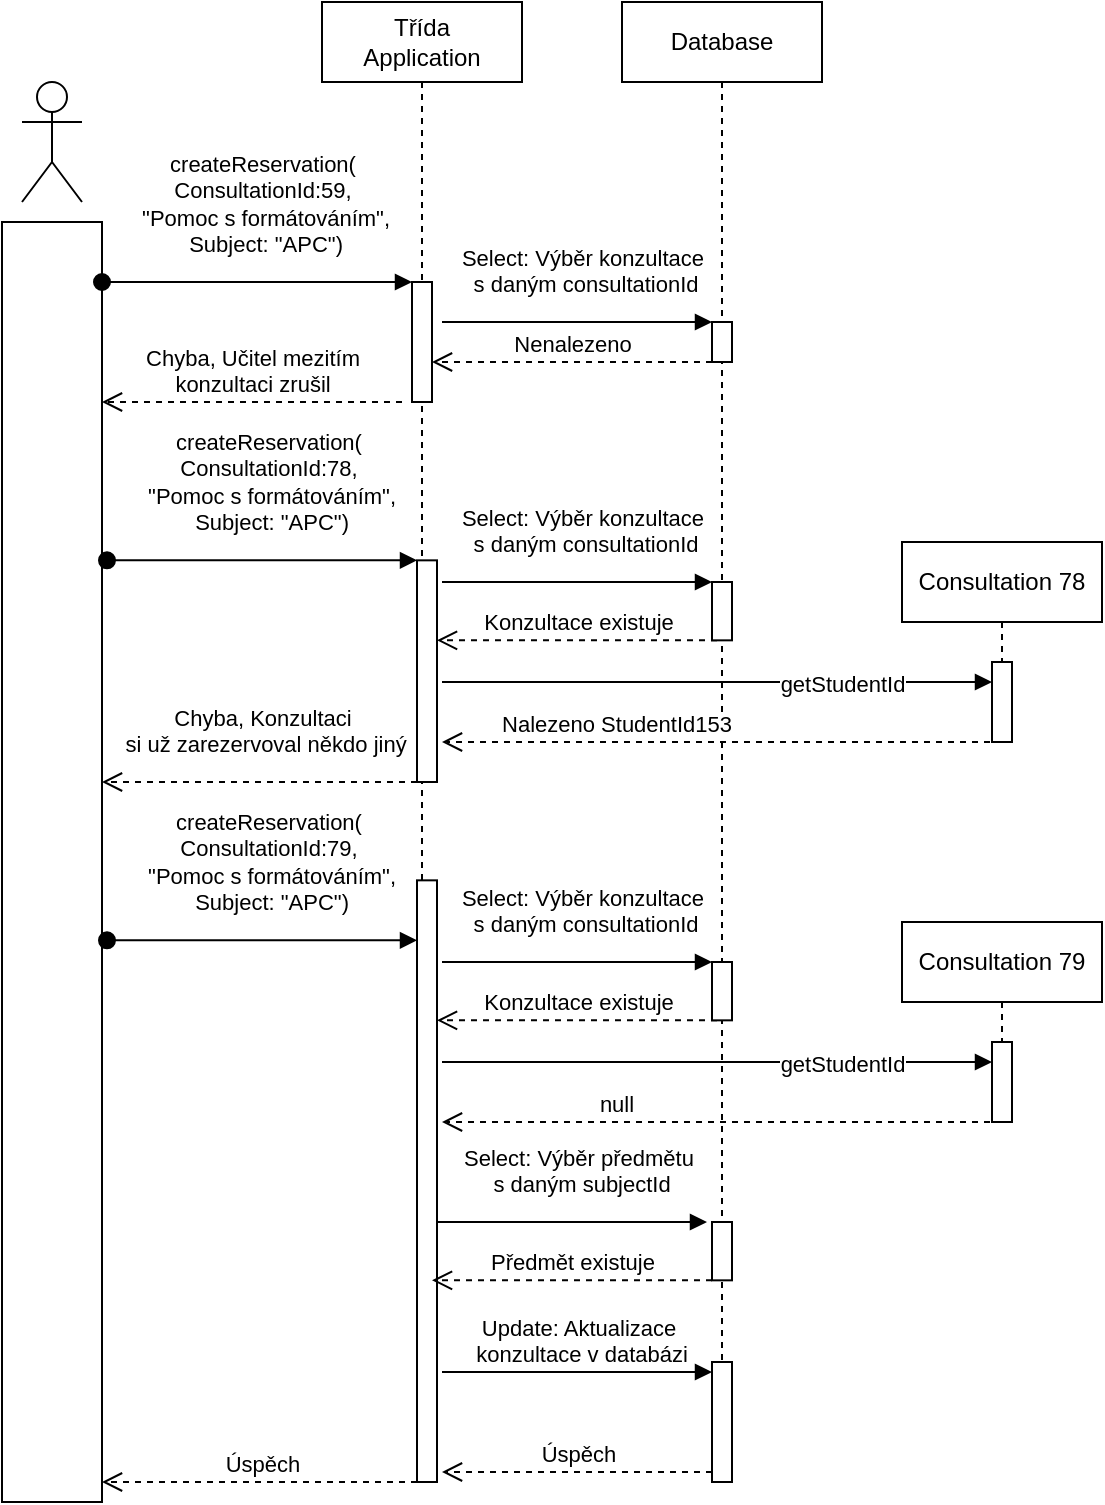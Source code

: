 <mxfile version="26.0.8">
  <diagram name="Page-1" id="2YBvvXClWsGukQMizWep">
    <mxGraphModel dx="369" dy="342" grid="1" gridSize="10" guides="1" tooltips="1" connect="1" arrows="1" fold="1" page="1" pageScale="1" pageWidth="850" pageHeight="1100" math="0" shadow="0">
      <root>
        <mxCell id="0" />
        <mxCell id="1" parent="0" />
        <mxCell id="jswa-1yXb8lZyvC2wWHK-1" value="" style="shape=umlActor;verticalLabelPosition=bottom;verticalAlign=top;html=1;" vertex="1" parent="1">
          <mxGeometry x="60" y="50" width="30" height="60" as="geometry" />
        </mxCell>
        <mxCell id="jswa-1yXb8lZyvC2wWHK-5" value="" style="html=1;points=[[0,0,0,0,5],[0,1,0,0,-5],[1,0,0,0,5],[1,1,0,0,-5]];perimeter=orthogonalPerimeter;outlineConnect=0;targetShapes=umlLifeline;portConstraint=eastwest;newEdgeStyle={&quot;curved&quot;:0,&quot;rounded&quot;:0};" vertex="1" parent="1">
          <mxGeometry x="50" y="120" width="50" height="640" as="geometry" />
        </mxCell>
        <mxCell id="jswa-1yXb8lZyvC2wWHK-9" value="Třída&lt;div&gt;Application&lt;/div&gt;" style="shape=umlLifeline;perimeter=lifelinePerimeter;whiteSpace=wrap;html=1;container=1;dropTarget=0;collapsible=0;recursiveResize=0;outlineConnect=0;portConstraint=eastwest;newEdgeStyle={&quot;curved&quot;:0,&quot;rounded&quot;:0};" vertex="1" parent="1">
          <mxGeometry x="210" y="10" width="100" height="740" as="geometry" />
        </mxCell>
        <mxCell id="jswa-1yXb8lZyvC2wWHK-16" value="" style="html=1;points=[[0,0,0,0,5],[0,1,0,0,-5],[1,0,0,0,5],[1,1,0,0,-5]];perimeter=orthogonalPerimeter;outlineConnect=0;targetShapes=umlLifeline;portConstraint=eastwest;newEdgeStyle={&quot;curved&quot;:0,&quot;rounded&quot;:0};" vertex="1" parent="jswa-1yXb8lZyvC2wWHK-9">
          <mxGeometry x="45" y="140" width="10" height="60" as="geometry" />
        </mxCell>
        <mxCell id="jswa-1yXb8lZyvC2wWHK-46" value="createReservation(&lt;br&gt;&lt;div&gt;&lt;span style=&quot;background-color: light-dark(#ffffff, var(--ge-dark-color, #121212)); color: light-dark(rgb(0, 0, 0), rgb(255, 255, 255));&quot;&gt;ConsultationId&lt;/span&gt;:78,&lt;div&gt;&amp;nbsp;&quot;Pomoc s formátováním&quot;,&lt;/div&gt;&lt;div&gt;&amp;nbsp;Subject: &quot;APC&quot;)&lt;/div&gt;&lt;/div&gt;" style="html=1;verticalAlign=bottom;startArrow=oval;endArrow=block;startSize=8;curved=0;rounded=0;" edge="1" parent="jswa-1yXb8lZyvC2wWHK-9" target="jswa-1yXb8lZyvC2wWHK-44">
          <mxGeometry x="0.032" y="10" relative="1" as="geometry">
            <mxPoint x="-107.5" y="279.17" as="sourcePoint" />
            <mxPoint x="42.5" y="279.17" as="targetPoint" />
            <mxPoint as="offset" />
          </mxGeometry>
        </mxCell>
        <mxCell id="jswa-1yXb8lZyvC2wWHK-47" value="Konzultace existuje" style="html=1;verticalAlign=bottom;endArrow=open;dashed=1;endSize=8;curved=0;rounded=0;" edge="1" parent="jswa-1yXb8lZyvC2wWHK-9">
          <mxGeometry relative="1" as="geometry">
            <mxPoint x="197.5" y="319.17" as="sourcePoint" />
            <mxPoint x="57.5" y="319.17" as="targetPoint" />
          </mxGeometry>
        </mxCell>
        <mxCell id="jswa-1yXb8lZyvC2wWHK-49" value="Chyba, Konzultaci&lt;div&gt;&amp;nbsp;si už zarezervoval někdo jiný&lt;/div&gt;" style="html=1;verticalAlign=bottom;endArrow=open;dashed=1;endSize=8;curved=0;rounded=0;" edge="1" parent="jswa-1yXb8lZyvC2wWHK-9" target="jswa-1yXb8lZyvC2wWHK-5">
          <mxGeometry x="-0.016" y="-10" relative="1" as="geometry">
            <mxPoint x="47.5" y="390" as="sourcePoint" />
            <mxPoint x="-102.5" y="390" as="targetPoint" />
            <mxPoint as="offset" />
          </mxGeometry>
        </mxCell>
        <mxCell id="jswa-1yXb8lZyvC2wWHK-44" value="" style="html=1;points=[[0,0,0,0,5],[0,1,0,0,-5],[1,0,0,0,5],[1,1,0,0,-5]];perimeter=orthogonalPerimeter;outlineConnect=0;targetShapes=umlLifeline;portConstraint=eastwest;newEdgeStyle={&quot;curved&quot;:0,&quot;rounded&quot;:0};" vertex="1" parent="jswa-1yXb8lZyvC2wWHK-9">
          <mxGeometry x="47.5" y="279.17" width="10" height="110.83" as="geometry" />
        </mxCell>
        <mxCell id="jswa-1yXb8lZyvC2wWHK-10" value="Database" style="shape=umlLifeline;perimeter=lifelinePerimeter;whiteSpace=wrap;html=1;container=1;dropTarget=0;collapsible=0;recursiveResize=0;outlineConnect=0;portConstraint=eastwest;newEdgeStyle={&quot;curved&quot;:0,&quot;rounded&quot;:0};" vertex="1" parent="1">
          <mxGeometry x="360" y="10" width="100" height="740" as="geometry" />
        </mxCell>
        <mxCell id="jswa-1yXb8lZyvC2wWHK-20" value="" style="html=1;points=[[0,0,0,0,5],[0,1,0,0,-5],[1,0,0,0,5],[1,1,0,0,-5]];perimeter=orthogonalPerimeter;outlineConnect=0;targetShapes=umlLifeline;portConstraint=eastwest;newEdgeStyle={&quot;curved&quot;:0,&quot;rounded&quot;:0};" vertex="1" parent="jswa-1yXb8lZyvC2wWHK-10">
          <mxGeometry x="45" y="160" width="10" height="20" as="geometry" />
        </mxCell>
        <mxCell id="jswa-1yXb8lZyvC2wWHK-45" value="" style="html=1;points=[[0,0,0,0,5],[0,1,0,0,-5],[1,0,0,0,5],[1,1,0,0,-5]];perimeter=orthogonalPerimeter;outlineConnect=0;targetShapes=umlLifeline;portConstraint=eastwest;newEdgeStyle={&quot;curved&quot;:0,&quot;rounded&quot;:0};" vertex="1" parent="jswa-1yXb8lZyvC2wWHK-10">
          <mxGeometry x="45" y="290" width="10" height="29.17" as="geometry" />
        </mxCell>
        <mxCell id="jswa-1yXb8lZyvC2wWHK-81" value="" style="html=1;points=[[0,0,0,0,5],[0,1,0,0,-5],[1,0,0,0,5],[1,1,0,0,-5]];perimeter=orthogonalPerimeter;outlineConnect=0;targetShapes=umlLifeline;portConstraint=eastwest;newEdgeStyle={&quot;curved&quot;:0,&quot;rounded&quot;:0};" vertex="1" parent="jswa-1yXb8lZyvC2wWHK-10">
          <mxGeometry x="45" y="610" width="10" height="29.17" as="geometry" />
        </mxCell>
        <mxCell id="jswa-1yXb8lZyvC2wWHK-92" value="" style="html=1;points=[[0,0,0,0,5],[0,1,0,0,-5],[1,0,0,0,5],[1,1,0,0,-5]];perimeter=orthogonalPerimeter;outlineConnect=0;targetShapes=umlLifeline;portConstraint=eastwest;newEdgeStyle={&quot;curved&quot;:0,&quot;rounded&quot;:0};" vertex="1" parent="jswa-1yXb8lZyvC2wWHK-10">
          <mxGeometry x="45" y="680" width="10" height="60" as="geometry" />
        </mxCell>
        <mxCell id="jswa-1yXb8lZyvC2wWHK-17" value="createReservation(&lt;div&gt;ConsultationId:59,&lt;div&gt;&amp;nbsp;&quot;Pomoc s formátováním&quot;,&lt;/div&gt;&lt;div&gt;&amp;nbsp;Subject: &quot;APC&quot;)&lt;/div&gt;&lt;/div&gt;" style="html=1;verticalAlign=bottom;startArrow=oval;endArrow=block;startSize=8;curved=0;rounded=0;" edge="1" target="jswa-1yXb8lZyvC2wWHK-16" parent="1">
          <mxGeometry x="0.032" y="10" relative="1" as="geometry">
            <mxPoint x="100" y="150" as="sourcePoint" />
            <mxPoint x="250" y="150" as="targetPoint" />
            <mxPoint as="offset" />
          </mxGeometry>
        </mxCell>
        <mxCell id="jswa-1yXb8lZyvC2wWHK-25" value="Nenalezeno" style="html=1;verticalAlign=bottom;endArrow=open;dashed=1;endSize=8;curved=0;rounded=0;" edge="1" parent="1">
          <mxGeometry relative="1" as="geometry">
            <mxPoint x="405" y="190" as="sourcePoint" />
            <mxPoint x="265" y="190" as="targetPoint" />
          </mxGeometry>
        </mxCell>
        <mxCell id="jswa-1yXb8lZyvC2wWHK-35" value="Select: Výběr konzultace&lt;div&gt;&amp;nbsp;s daným consultationId&lt;/div&gt;" style="html=1;verticalAlign=bottom;endArrow=block;curved=0;rounded=0;" edge="1" parent="1" target="jswa-1yXb8lZyvC2wWHK-20">
          <mxGeometry x="0.037" y="10" width="80" relative="1" as="geometry">
            <mxPoint x="270" y="170" as="sourcePoint" />
            <mxPoint x="405" y="160" as="targetPoint" />
            <mxPoint as="offset" />
          </mxGeometry>
        </mxCell>
        <mxCell id="jswa-1yXb8lZyvC2wWHK-36" value="Chyba, Učitel mezitím&lt;div&gt;konzultaci zrušil&lt;/div&gt;" style="html=1;verticalAlign=bottom;endArrow=open;dashed=1;endSize=8;curved=0;rounded=0;" edge="1" parent="1" target="jswa-1yXb8lZyvC2wWHK-5">
          <mxGeometry relative="1" as="geometry">
            <mxPoint x="250" y="210" as="sourcePoint" />
            <mxPoint x="110" y="210" as="targetPoint" />
          </mxGeometry>
        </mxCell>
        <mxCell id="jswa-1yXb8lZyvC2wWHK-48" value="Select: Výběr konzultace&lt;div&gt;&amp;nbsp;s daným consultationId&lt;/div&gt;" style="html=1;verticalAlign=bottom;endArrow=block;curved=0;rounded=0;" edge="1" parent="1" target="jswa-1yXb8lZyvC2wWHK-45">
          <mxGeometry x="0.037" y="10" width="80" relative="1" as="geometry">
            <mxPoint x="270" y="300" as="sourcePoint" />
            <mxPoint x="407.5" y="299.17" as="targetPoint" />
            <mxPoint as="offset" />
            <Array as="points">
              <mxPoint x="340" y="300" />
            </Array>
          </mxGeometry>
        </mxCell>
        <mxCell id="jswa-1yXb8lZyvC2wWHK-57" value="getStudentId" style="html=1;verticalAlign=bottom;endArrow=block;curved=0;rounded=0;" edge="1" parent="1" target="jswa-1yXb8lZyvC2wWHK-64">
          <mxGeometry x="0.455" y="-10" width="80" relative="1" as="geometry">
            <mxPoint x="270" y="350" as="sourcePoint" />
            <mxPoint x="405" y="350" as="targetPoint" />
            <mxPoint as="offset" />
            <Array as="points">
              <mxPoint x="340" y="350" />
            </Array>
          </mxGeometry>
        </mxCell>
        <mxCell id="jswa-1yXb8lZyvC2wWHK-62" value="Consultation 78" style="shape=umlLifeline;perimeter=lifelinePerimeter;whiteSpace=wrap;html=1;container=1;dropTarget=0;collapsible=0;recursiveResize=0;outlineConnect=0;portConstraint=eastwest;newEdgeStyle={&quot;curved&quot;:0,&quot;rounded&quot;:0};" vertex="1" parent="1">
          <mxGeometry x="500" y="280" width="100" height="100" as="geometry" />
        </mxCell>
        <mxCell id="jswa-1yXb8lZyvC2wWHK-64" value="" style="html=1;points=[[0,0,0,0,5],[0,1,0,0,-5],[1,0,0,0,5],[1,1,0,0,-5]];perimeter=orthogonalPerimeter;outlineConnect=0;targetShapes=umlLifeline;portConstraint=eastwest;newEdgeStyle={&quot;curved&quot;:0,&quot;rounded&quot;:0};" vertex="1" parent="jswa-1yXb8lZyvC2wWHK-62">
          <mxGeometry x="45" y="60" width="10" height="40" as="geometry" />
        </mxCell>
        <mxCell id="jswa-1yXb8lZyvC2wWHK-66" value="Nalezeno StudentId153" style="html=1;verticalAlign=bottom;endArrow=open;dashed=1;endSize=8;curved=0;rounded=0;" edge="1" parent="1">
          <mxGeometry x="0.378" relative="1" as="geometry">
            <mxPoint x="550" y="380" as="sourcePoint" />
            <mxPoint x="270" y="380" as="targetPoint" />
            <mxPoint as="offset" />
          </mxGeometry>
        </mxCell>
        <mxCell id="jswa-1yXb8lZyvC2wWHK-67" value="createReservation(&lt;br&gt;&lt;div&gt;&lt;span style=&quot;background-color: light-dark(#ffffff, var(--ge-dark-color, #121212)); color: light-dark(rgb(0, 0, 0), rgb(255, 255, 255));&quot;&gt;ConsultationId&lt;/span&gt;:79,&lt;div&gt;&amp;nbsp;&quot;Pomoc s formátováním&quot;,&lt;/div&gt;&lt;div&gt;&amp;nbsp;Subject: &quot;APC&quot;)&lt;/div&gt;&lt;/div&gt;" style="html=1;verticalAlign=bottom;startArrow=oval;endArrow=block;startSize=8;curved=0;rounded=0;" edge="1" parent="1" target="jswa-1yXb8lZyvC2wWHK-70">
          <mxGeometry x="0.032" y="10" relative="1" as="geometry">
            <mxPoint x="102.5" y="479.17" as="sourcePoint" />
            <mxPoint x="252.5" y="479.17" as="targetPoint" />
            <mxPoint as="offset" />
          </mxGeometry>
        </mxCell>
        <mxCell id="jswa-1yXb8lZyvC2wWHK-68" value="Konzultace existuje" style="html=1;verticalAlign=bottom;endArrow=open;dashed=1;endSize=8;curved=0;rounded=0;" edge="1" parent="1">
          <mxGeometry relative="1" as="geometry">
            <mxPoint x="407.5" y="519.17" as="sourcePoint" />
            <mxPoint x="267.5" y="519.17" as="targetPoint" />
          </mxGeometry>
        </mxCell>
        <mxCell id="jswa-1yXb8lZyvC2wWHK-69" value="Úspěch" style="html=1;verticalAlign=bottom;endArrow=open;dashed=1;endSize=8;curved=0;rounded=0;" edge="1" parent="1">
          <mxGeometry x="-0.016" relative="1" as="geometry">
            <mxPoint x="257.5" y="750" as="sourcePoint" />
            <mxPoint x="100" y="750" as="targetPoint" />
            <mxPoint as="offset" />
          </mxGeometry>
        </mxCell>
        <mxCell id="jswa-1yXb8lZyvC2wWHK-70" value="" style="html=1;points=[[0,0,0,0,5],[0,1,0,0,-5],[1,0,0,0,5],[1,1,0,0,-5]];perimeter=orthogonalPerimeter;outlineConnect=0;targetShapes=umlLifeline;portConstraint=eastwest;newEdgeStyle={&quot;curved&quot;:0,&quot;rounded&quot;:0};" vertex="1" parent="1">
          <mxGeometry x="257.5" y="449.17" width="10" height="300.83" as="geometry" />
        </mxCell>
        <mxCell id="jswa-1yXb8lZyvC2wWHK-71" value="" style="html=1;points=[[0,0,0,0,5],[0,1,0,0,-5],[1,0,0,0,5],[1,1,0,0,-5]];perimeter=orthogonalPerimeter;outlineConnect=0;targetShapes=umlLifeline;portConstraint=eastwest;newEdgeStyle={&quot;curved&quot;:0,&quot;rounded&quot;:0};" vertex="1" parent="1">
          <mxGeometry x="405" y="490" width="10" height="29.17" as="geometry" />
        </mxCell>
        <mxCell id="jswa-1yXb8lZyvC2wWHK-72" value="Select: Výběr konzultace&lt;div&gt;&amp;nbsp;s daným consultationId&lt;/div&gt;" style="html=1;verticalAlign=bottom;endArrow=block;curved=0;rounded=0;" edge="1" parent="1" target="jswa-1yXb8lZyvC2wWHK-71">
          <mxGeometry x="0.037" y="10" width="80" relative="1" as="geometry">
            <mxPoint x="270" y="490" as="sourcePoint" />
            <mxPoint x="407.5" y="489.17" as="targetPoint" />
            <mxPoint as="offset" />
            <Array as="points">
              <mxPoint x="340" y="490" />
            </Array>
          </mxGeometry>
        </mxCell>
        <mxCell id="jswa-1yXb8lZyvC2wWHK-73" value="getStudentId" style="html=1;verticalAlign=bottom;endArrow=block;curved=0;rounded=0;" edge="1" parent="1" target="jswa-1yXb8lZyvC2wWHK-75">
          <mxGeometry x="0.455" y="-10" width="80" relative="1" as="geometry">
            <mxPoint x="270" y="540" as="sourcePoint" />
            <mxPoint x="405" y="540" as="targetPoint" />
            <mxPoint as="offset" />
            <Array as="points">
              <mxPoint x="340" y="540" />
            </Array>
          </mxGeometry>
        </mxCell>
        <mxCell id="jswa-1yXb8lZyvC2wWHK-74" value="Consultation 79" style="shape=umlLifeline;perimeter=lifelinePerimeter;whiteSpace=wrap;html=1;container=1;dropTarget=0;collapsible=0;recursiveResize=0;outlineConnect=0;portConstraint=eastwest;newEdgeStyle={&quot;curved&quot;:0,&quot;rounded&quot;:0};" vertex="1" parent="1">
          <mxGeometry x="500" y="470" width="100" height="100" as="geometry" />
        </mxCell>
        <mxCell id="jswa-1yXb8lZyvC2wWHK-75" value="" style="html=1;points=[[0,0,0,0,5],[0,1,0,0,-5],[1,0,0,0,5],[1,1,0,0,-5]];perimeter=orthogonalPerimeter;outlineConnect=0;targetShapes=umlLifeline;portConstraint=eastwest;newEdgeStyle={&quot;curved&quot;:0,&quot;rounded&quot;:0};" vertex="1" parent="jswa-1yXb8lZyvC2wWHK-74">
          <mxGeometry x="45" y="60" width="10" height="40" as="geometry" />
        </mxCell>
        <mxCell id="jswa-1yXb8lZyvC2wWHK-76" value="null" style="html=1;verticalAlign=bottom;endArrow=open;dashed=1;endSize=8;curved=0;rounded=0;" edge="1" parent="1">
          <mxGeometry x="0.378" relative="1" as="geometry">
            <mxPoint x="550" y="570" as="sourcePoint" />
            <mxPoint x="270" y="570" as="targetPoint" />
            <mxPoint as="offset" />
          </mxGeometry>
        </mxCell>
        <mxCell id="jswa-1yXb8lZyvC2wWHK-79" value="Předmět existuje" style="html=1;verticalAlign=bottom;endArrow=open;dashed=1;endSize=8;curved=0;rounded=0;" edge="1" parent="1">
          <mxGeometry relative="1" as="geometry">
            <mxPoint x="405" y="649.17" as="sourcePoint" />
            <mxPoint x="265" y="649.17" as="targetPoint" />
          </mxGeometry>
        </mxCell>
        <mxCell id="jswa-1yXb8lZyvC2wWHK-80" value="Select: Výběr předmětu&lt;div&gt;&lt;span style=&quot;background-color: light-dark(#ffffff, var(--ge-dark-color, #121212)); color: light-dark(rgb(0, 0, 0), rgb(255, 255, 255));&quot;&gt;&amp;nbsp;s daným subjectId&lt;/span&gt;&lt;/div&gt;" style="html=1;verticalAlign=bottom;endArrow=block;curved=0;rounded=0;" edge="1" parent="1">
          <mxGeometry x="0.037" y="10" width="80" relative="1" as="geometry">
            <mxPoint x="267.5" y="620" as="sourcePoint" />
            <mxPoint x="402.5" y="620" as="targetPoint" />
            <mxPoint as="offset" />
            <Array as="points">
              <mxPoint x="337.5" y="620" />
            </Array>
          </mxGeometry>
        </mxCell>
        <mxCell id="jswa-1yXb8lZyvC2wWHK-94" value="Úspěch" style="html=1;verticalAlign=bottom;endArrow=open;dashed=1;endSize=8;curved=0;rounded=0;exitX=0;exitY=1;exitDx=0;exitDy=-5;" edge="1" source="jswa-1yXb8lZyvC2wWHK-92" parent="1">
          <mxGeometry relative="1" as="geometry">
            <mxPoint x="270" y="745" as="targetPoint" />
          </mxGeometry>
        </mxCell>
        <mxCell id="jswa-1yXb8lZyvC2wWHK-96" value="Update: Aktualizace&lt;div&gt;&amp;nbsp;konzultace v databázi&lt;/div&gt;" style="html=1;verticalAlign=bottom;endArrow=block;curved=0;rounded=0;entryX=0;entryY=0;entryDx=0;entryDy=5;" edge="1" parent="1" target="jswa-1yXb8lZyvC2wWHK-92">
          <mxGeometry relative="1" as="geometry">
            <mxPoint x="270" y="695" as="sourcePoint" />
            <mxPoint x="405" y="695" as="targetPoint" />
          </mxGeometry>
        </mxCell>
      </root>
    </mxGraphModel>
  </diagram>
</mxfile>
